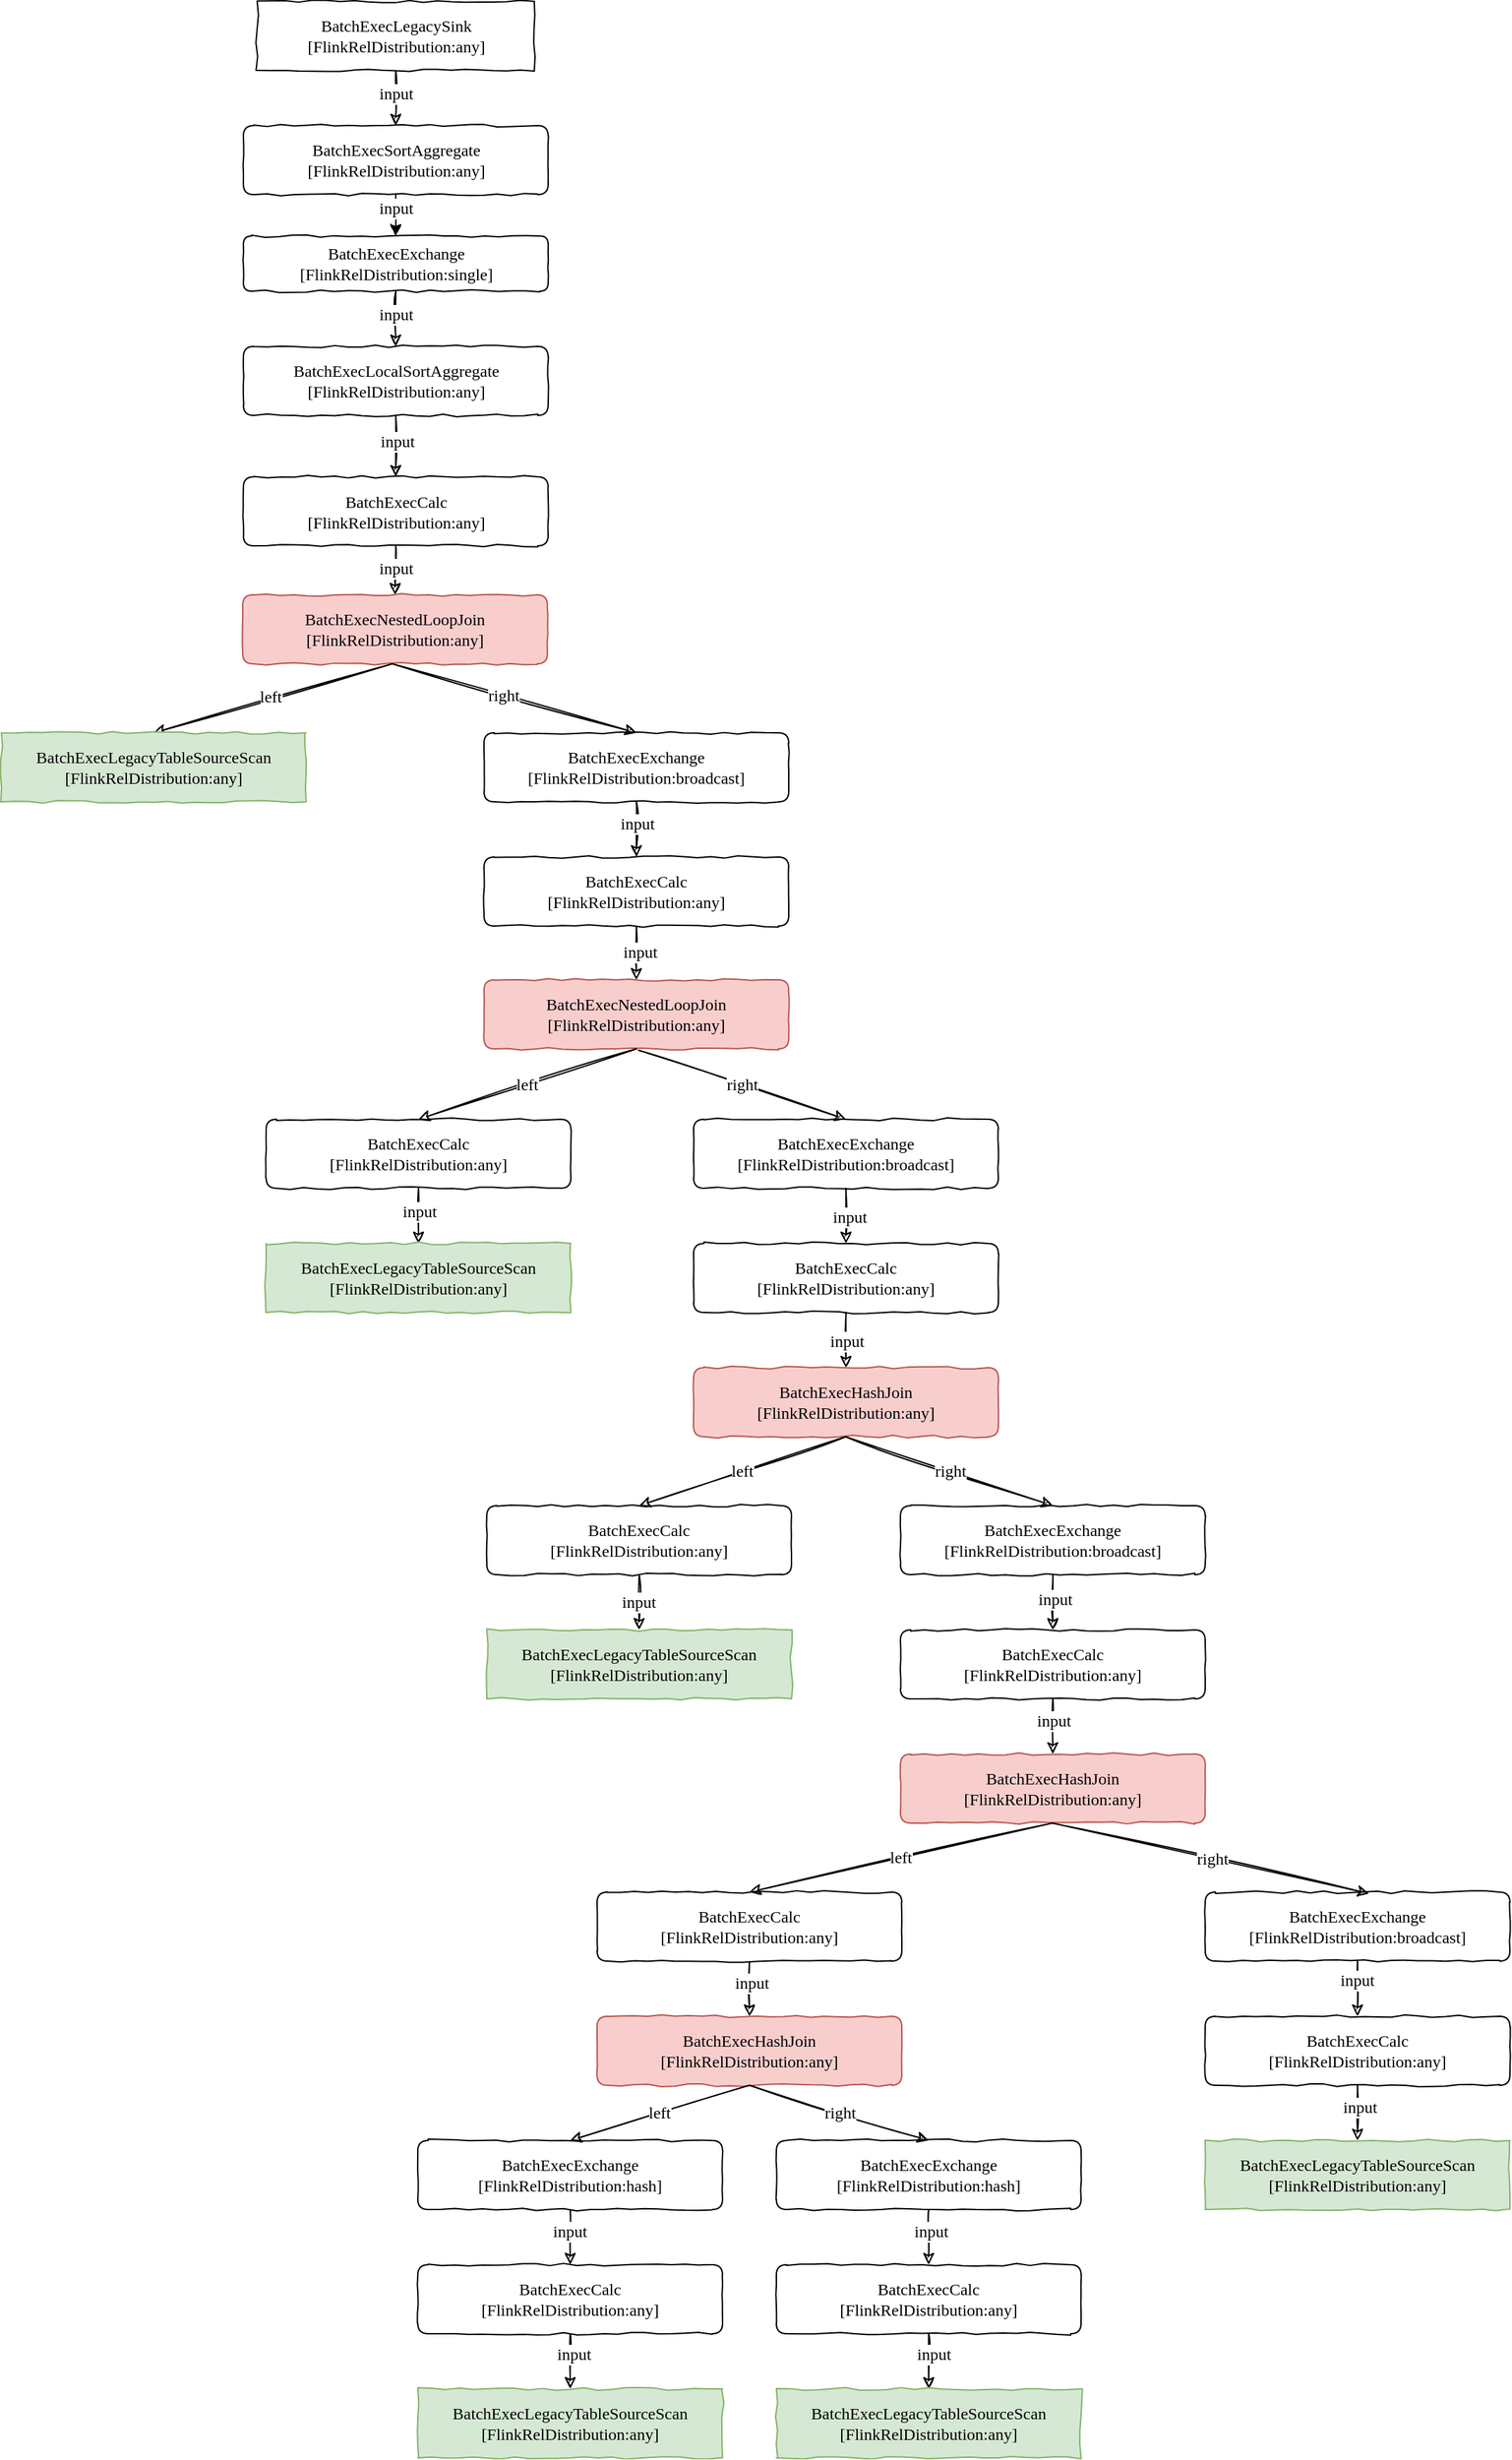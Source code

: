 <mxfile version="13.9.6" type="github">
  <diagram id="2O7FE7nw1M-nkVsBx9Zh" name="Page-1">
    <mxGraphModel dx="1426" dy="764" grid="1" gridSize="10" guides="1" tooltips="1" connect="1" arrows="1" fold="1" page="1" pageScale="1" pageWidth="827" pageHeight="1169" math="0" shadow="0">
      <root>
        <mxCell id="0" />
        <mxCell id="1" parent="0" />
        <mxCell id="u619u7Bk09ly1aYNOgYn-1" style="edgeStyle=orthogonalEdgeStyle;rounded=0;orthogonalLoop=1;jettySize=auto;html=1;exitX=0.5;exitY=1;exitDx=0;exitDy=0;fontFamily=Comic Sans MS;comic=1;sketch=1;" edge="1" parent="1" source="u619u7Bk09ly1aYNOgYn-3" target="u619u7Bk09ly1aYNOgYn-6">
          <mxGeometry relative="1" as="geometry" />
        </mxCell>
        <mxCell id="u619u7Bk09ly1aYNOgYn-2" value="input" style="edgeLabel;html=1;align=center;verticalAlign=middle;resizable=0;points=[];fontSize=12;fontFamily=Comic Sans MS;" vertex="1" connectable="0" parent="u619u7Bk09ly1aYNOgYn-1">
          <mxGeometry x="-0.15" relative="1" as="geometry">
            <mxPoint as="offset" />
          </mxGeometry>
        </mxCell>
        <mxCell id="u619u7Bk09ly1aYNOgYn-3" value="&lt;font&gt;BatchExecLegacySink&lt;br&gt;[FlinkRelDistribution:any]&lt;/font&gt;" style="rounded=0;whiteSpace=wrap;html=1;glass=0;comic=1;fontFamily=Comic Sans MS;" vertex="1" parent="1">
          <mxGeometry x="313.5" y="190" width="201" height="50" as="geometry" />
        </mxCell>
        <mxCell id="u619u7Bk09ly1aYNOgYn-4" style="edgeStyle=orthogonalEdgeStyle;rounded=0;orthogonalLoop=1;jettySize=auto;html=1;exitX=0.5;exitY=1;exitDx=0;exitDy=0;entryX=0.5;entryY=0;entryDx=0;entryDy=0;fontFamily=Comic Sans MS;comic=1;" edge="1" parent="1" source="u619u7Bk09ly1aYNOgYn-6" target="u619u7Bk09ly1aYNOgYn-9">
          <mxGeometry relative="1" as="geometry" />
        </mxCell>
        <mxCell id="u619u7Bk09ly1aYNOgYn-5" value="input" style="edgeLabel;html=1;align=center;verticalAlign=middle;resizable=0;points=[];fontSize=12;fontFamily=Comic Sans MS;" vertex="1" connectable="0" parent="u619u7Bk09ly1aYNOgYn-4">
          <mxGeometry x="-0.333" relative="1" as="geometry">
            <mxPoint as="offset" />
          </mxGeometry>
        </mxCell>
        <mxCell id="u619u7Bk09ly1aYNOgYn-6" value="&lt;span&gt;BatchExecSortAggregate&lt;br&gt;[FlinkRelDistribution:any]&lt;br&gt;&lt;/span&gt;" style="rounded=1;whiteSpace=wrap;html=1;comic=1;fontFamily=Comic Sans MS;" vertex="1" parent="1">
          <mxGeometry x="303.5" y="280" width="221" height="50" as="geometry" />
        </mxCell>
        <mxCell id="u619u7Bk09ly1aYNOgYn-7" style="edgeStyle=orthogonalEdgeStyle;rounded=0;orthogonalLoop=1;jettySize=auto;html=1;exitX=0.5;exitY=1;exitDx=0;exitDy=0;entryX=0.5;entryY=0;entryDx=0;entryDy=0;fontFamily=Comic Sans MS;comic=1;sketch=1;" edge="1" parent="1" source="u619u7Bk09ly1aYNOgYn-9" target="u619u7Bk09ly1aYNOgYn-12">
          <mxGeometry relative="1" as="geometry" />
        </mxCell>
        <mxCell id="u619u7Bk09ly1aYNOgYn-8" value="input" style="edgeLabel;html=1;align=center;verticalAlign=middle;resizable=0;points=[];fontSize=12;fontFamily=Comic Sans MS;" vertex="1" connectable="0" parent="u619u7Bk09ly1aYNOgYn-7">
          <mxGeometry x="-0.15" relative="1" as="geometry">
            <mxPoint as="offset" />
          </mxGeometry>
        </mxCell>
        <mxCell id="u619u7Bk09ly1aYNOgYn-9" value="&lt;span style=&quot;&quot;&gt;BatchExecExchange&lt;br&gt;[&lt;/span&gt;&lt;span style=&quot;&quot;&gt;FlinkRelDistribution:single&lt;/span&gt;&lt;span style=&quot;&quot;&gt;]&lt;br&gt;&lt;/span&gt;" style="rounded=1;whiteSpace=wrap;html=1;comic=1;fontFamily=Comic Sans MS;" vertex="1" parent="1">
          <mxGeometry x="303.5" y="360" width="221" height="40" as="geometry" />
        </mxCell>
        <mxCell id="u619u7Bk09ly1aYNOgYn-10" style="edgeStyle=orthogonalEdgeStyle;rounded=0;orthogonalLoop=1;jettySize=auto;html=1;exitX=0.5;exitY=1;exitDx=0;exitDy=0;entryX=0.5;entryY=0;entryDx=0;entryDy=0;fontFamily=Comic Sans MS;comic=1;sketch=1;" edge="1" parent="1" source="u619u7Bk09ly1aYNOgYn-12" target="u619u7Bk09ly1aYNOgYn-15">
          <mxGeometry relative="1" as="geometry" />
        </mxCell>
        <mxCell id="u619u7Bk09ly1aYNOgYn-11" value="input" style="edgeLabel;html=1;align=center;verticalAlign=middle;resizable=0;points=[];fontSize=12;fontFamily=Comic Sans MS;" vertex="1" connectable="0" parent="u619u7Bk09ly1aYNOgYn-10">
          <mxGeometry x="-0.146" y="1" relative="1" as="geometry">
            <mxPoint as="offset" />
          </mxGeometry>
        </mxCell>
        <mxCell id="u619u7Bk09ly1aYNOgYn-12" value="&lt;span&gt;BatchExecLocalSortAggregate&lt;br&gt;[FlinkRelDistribution:any]&lt;br&gt;&lt;/span&gt;" style="rounded=1;whiteSpace=wrap;html=1;comic=1;fontFamily=Comic Sans MS;" vertex="1" parent="1">
          <mxGeometry x="303.5" y="440" width="221" height="50" as="geometry" />
        </mxCell>
        <mxCell id="u619u7Bk09ly1aYNOgYn-13" style="edgeStyle=orthogonalEdgeStyle;rounded=0;orthogonalLoop=1;jettySize=auto;html=1;exitX=0.5;exitY=1;exitDx=0;exitDy=0;entryX=0.5;entryY=0;entryDx=0;entryDy=0;fontFamily=Comic Sans MS;comic=1;sketch=1;" edge="1" parent="1" source="u619u7Bk09ly1aYNOgYn-15" target="u619u7Bk09ly1aYNOgYn-17">
          <mxGeometry relative="1" as="geometry" />
        </mxCell>
        <mxCell id="u619u7Bk09ly1aYNOgYn-14" value="input" style="edgeLabel;html=1;align=center;verticalAlign=middle;resizable=0;points=[];fontSize=12;fontFamily=Comic Sans MS;" vertex="1" connectable="0" parent="u619u7Bk09ly1aYNOgYn-13">
          <mxGeometry x="-0.127" relative="1" as="geometry">
            <mxPoint y="1" as="offset" />
          </mxGeometry>
        </mxCell>
        <mxCell id="u619u7Bk09ly1aYNOgYn-15" value="&lt;span&gt;BatchExecCalc&lt;br&gt;[FlinkRelDistribution:any]&lt;br&gt;&lt;/span&gt;" style="rounded=1;whiteSpace=wrap;html=1;comic=1;fontFamily=Comic Sans MS;" vertex="1" parent="1">
          <mxGeometry x="303.5" y="534.5" width="221" height="50" as="geometry" />
        </mxCell>
        <mxCell id="u619u7Bk09ly1aYNOgYn-17" value="&lt;span&gt;BatchExecNestedLoopJoin&lt;br&gt;[&lt;/span&gt;&lt;span&gt;FlinkRelDistribution:any&lt;/span&gt;&lt;span&gt;]&lt;/span&gt;&lt;span&gt;&lt;br&gt;&lt;/span&gt;" style="rounded=1;whiteSpace=wrap;html=1;comic=1;fontFamily=Comic Sans MS;fillColor=#f8cecc;strokeColor=#b85450;" vertex="1" parent="1">
          <mxGeometry x="303" y="620" width="221" height="50" as="geometry" />
        </mxCell>
        <mxCell id="u619u7Bk09ly1aYNOgYn-28" value="" style="endArrow=classic;html=1;exitX=0.5;exitY=1;exitDx=0;exitDy=0;entryX=0.5;entryY=0;entryDx=0;entryDy=0;fontFamily=Comic Sans MS;comic=1;sketch=1;" edge="1" parent="1">
          <mxGeometry width="50" height="50" relative="1" as="geometry">
            <mxPoint x="411.5" y="670" as="sourcePoint" />
            <mxPoint x="238.5" y="720" as="targetPoint" />
          </mxGeometry>
        </mxCell>
        <mxCell id="u619u7Bk09ly1aYNOgYn-29" value="left" style="edgeLabel;html=1;align=center;verticalAlign=middle;resizable=0;points=[];fontSize=12;fontFamily=Comic Sans MS;" vertex="1" connectable="0" parent="u619u7Bk09ly1aYNOgYn-28">
          <mxGeometry x="0.018" y="-2" relative="1" as="geometry">
            <mxPoint as="offset" />
          </mxGeometry>
        </mxCell>
        <mxCell id="u619u7Bk09ly1aYNOgYn-30" style="edgeStyle=orthogonalEdgeStyle;rounded=0;orthogonalLoop=1;jettySize=auto;html=1;exitX=0.5;exitY=1;exitDx=0;exitDy=0;entryX=0.5;entryY=0;entryDx=0;entryDy=0;fontSize=12;fontFamily=Comic Sans MS;comic=1;sketch=1;" edge="1" parent="1" source="u619u7Bk09ly1aYNOgYn-32" target="u619u7Bk09ly1aYNOgYn-44">
          <mxGeometry relative="1" as="geometry" />
        </mxCell>
        <mxCell id="u619u7Bk09ly1aYNOgYn-31" value="input" style="edgeLabel;html=1;align=center;verticalAlign=middle;resizable=0;points=[];fontSize=12;fontFamily=Comic Sans MS;" vertex="1" connectable="0" parent="u619u7Bk09ly1aYNOgYn-30">
          <mxGeometry x="-0.2" relative="1" as="geometry">
            <mxPoint as="offset" />
          </mxGeometry>
        </mxCell>
        <mxCell id="u619u7Bk09ly1aYNOgYn-32" value="&lt;span&gt;BatchExecExchange&lt;br&gt;[&lt;/span&gt;&lt;span&gt;FlinkRelDistribution:broadcast&lt;/span&gt;&lt;span&gt;]&lt;/span&gt;&lt;span&gt;&lt;br&gt;&lt;/span&gt;" style="rounded=1;whiteSpace=wrap;html=1;comic=1;fontFamily=Comic Sans MS;" vertex="1" parent="1">
          <mxGeometry x="478" y="720" width="221" height="50" as="geometry" />
        </mxCell>
        <mxCell id="u619u7Bk09ly1aYNOgYn-33" value="" style="endArrow=classic;html=1;fontSize=12;exitX=0.5;exitY=1;exitDx=0;exitDy=0;entryX=0.5;entryY=0;entryDx=0;entryDy=0;fontFamily=Comic Sans MS;comic=1;sketch=1;" edge="1" parent="1" target="u619u7Bk09ly1aYNOgYn-32">
          <mxGeometry width="50" height="50" relative="1" as="geometry">
            <mxPoint x="411.5" y="670" as="sourcePoint" />
            <mxPoint x="478" y="670" as="targetPoint" />
          </mxGeometry>
        </mxCell>
        <mxCell id="u619u7Bk09ly1aYNOgYn-34" value="right" style="edgeLabel;html=1;align=center;verticalAlign=middle;resizable=0;points=[];fontSize=12;fontFamily=Comic Sans MS;" vertex="1" connectable="0" parent="u619u7Bk09ly1aYNOgYn-33">
          <mxGeometry x="-0.103" relative="1" as="geometry">
            <mxPoint x="1" as="offset" />
          </mxGeometry>
        </mxCell>
        <mxCell id="u619u7Bk09ly1aYNOgYn-41" value="&lt;span style=&quot;&quot;&gt;BatchExecLegacyTableSourceScan&lt;br&gt;[&lt;/span&gt;&lt;span style=&quot;&quot;&gt;FlinkRelDistribution:any&lt;/span&gt;&lt;span style=&quot;&quot;&gt;]&lt;/span&gt;&lt;span style=&quot;&quot;&gt;&lt;br&gt;&lt;/span&gt;" style="rounded=0;whiteSpace=wrap;html=1;comic=1;fontFamily=Comic Sans MS;fillColor=#d5e8d4;strokeColor=#82b366;" vertex="1" parent="1">
          <mxGeometry x="128" y="720" width="221" height="50" as="geometry" />
        </mxCell>
        <mxCell id="u619u7Bk09ly1aYNOgYn-42" value="" style="edgeStyle=orthogonalEdgeStyle;rounded=0;orthogonalLoop=1;jettySize=auto;html=1;fontSize=12;fontFamily=Comic Sans MS;comic=1;sketch=1;" edge="1" parent="1" source="u619u7Bk09ly1aYNOgYn-44" target="u619u7Bk09ly1aYNOgYn-47">
          <mxGeometry relative="1" as="geometry" />
        </mxCell>
        <mxCell id="u619u7Bk09ly1aYNOgYn-43" value="input" style="edgeLabel;html=1;align=center;verticalAlign=middle;resizable=0;points=[];fontSize=12;fontFamily=Comic Sans MS;" vertex="1" connectable="0" parent="u619u7Bk09ly1aYNOgYn-42">
          <mxGeometry x="0.024" y="2" relative="1" as="geometry">
            <mxPoint as="offset" />
          </mxGeometry>
        </mxCell>
        <mxCell id="u619u7Bk09ly1aYNOgYn-44" value="&lt;span&gt;BatchExecCalc&lt;br&gt;[&lt;/span&gt;&lt;span&gt;FlinkRelDistribution:any&lt;/span&gt;&lt;span&gt;]&lt;/span&gt;&lt;span&gt;&lt;br&gt;&lt;/span&gt;" style="rounded=1;whiteSpace=wrap;html=1;comic=1;fontFamily=Comic Sans MS;" vertex="1" parent="1">
          <mxGeometry x="478" y="810" width="221" height="50" as="geometry" />
        </mxCell>
        <mxCell id="u619u7Bk09ly1aYNOgYn-47" value="&lt;span&gt;BatchExecNestedLoopJoin&lt;br&gt;[&lt;/span&gt;&lt;span&gt;FlinkRelDistribution:any&lt;/span&gt;&lt;span&gt;]&lt;/span&gt;&lt;span&gt;&lt;br&gt;&lt;/span&gt;" style="rounded=1;whiteSpace=wrap;html=1;comic=1;fontFamily=Comic Sans MS;fillColor=#f8cecc;strokeColor=#b85450;" vertex="1" parent="1">
          <mxGeometry x="478" y="899" width="221" height="50" as="geometry" />
        </mxCell>
        <mxCell id="u619u7Bk09ly1aYNOgYn-66" style="edgeStyle=orthogonalEdgeStyle;rounded=0;sketch=1;orthogonalLoop=1;jettySize=auto;html=1;exitX=0.5;exitY=1;exitDx=0;exitDy=0;entryX=0.5;entryY=0;entryDx=0;entryDy=0;fontFamily=Comic Sans MS;fontSize=12;" edge="1" parent="1" source="u619u7Bk09ly1aYNOgYn-49" target="u619u7Bk09ly1aYNOgYn-65">
          <mxGeometry relative="1" as="geometry" />
        </mxCell>
        <mxCell id="u619u7Bk09ly1aYNOgYn-67" value="input" style="edgeLabel;html=1;align=center;verticalAlign=middle;resizable=0;points=[];fontSize=12;fontFamily=Comic Sans MS;" vertex="1" connectable="0" parent="u619u7Bk09ly1aYNOgYn-66">
          <mxGeometry x="-0.15" relative="1" as="geometry">
            <mxPoint as="offset" />
          </mxGeometry>
        </mxCell>
        <mxCell id="u619u7Bk09ly1aYNOgYn-49" value="&lt;span&gt;BatchExecCalc&lt;br&gt;[&lt;/span&gt;&lt;span&gt;FlinkRelDistribution:any&lt;/span&gt;&lt;span&gt;]&lt;/span&gt;&lt;span&gt;&lt;br&gt;&lt;/span&gt;" style="rounded=1;whiteSpace=wrap;html=1;comic=1;fontFamily=Comic Sans MS;" vertex="1" parent="1">
          <mxGeometry x="320" y="1000" width="221" height="50" as="geometry" />
        </mxCell>
        <mxCell id="u619u7Bk09ly1aYNOgYn-51" value="" style="endArrow=classic;html=1;exitX=0.5;exitY=1;exitDx=0;exitDy=0;entryX=0.5;entryY=0;entryDx=0;entryDy=0;sketch=1;" edge="1" parent="1" source="u619u7Bk09ly1aYNOgYn-47" target="u619u7Bk09ly1aYNOgYn-49">
          <mxGeometry width="50" height="50" relative="1" as="geometry">
            <mxPoint x="340" y="980" as="sourcePoint" />
            <mxPoint x="390" y="930" as="targetPoint" />
          </mxGeometry>
        </mxCell>
        <mxCell id="u619u7Bk09ly1aYNOgYn-55" value="left" style="edgeLabel;html=1;align=center;verticalAlign=middle;resizable=0;points=[];fontSize=12;fontFamily=Comic Sans MS;" vertex="1" connectable="0" parent="u619u7Bk09ly1aYNOgYn-51">
          <mxGeometry x="0.008" relative="1" as="geometry">
            <mxPoint as="offset" />
          </mxGeometry>
        </mxCell>
        <mxCell id="u619u7Bk09ly1aYNOgYn-54" value="&lt;span&gt;BatchExecExchange&lt;br&gt;[&lt;/span&gt;&lt;span&gt;FlinkRelDistribution:broadcast&lt;/span&gt;&lt;span&gt;]&lt;/span&gt;&lt;span&gt;&lt;br&gt;&lt;/span&gt;" style="rounded=1;whiteSpace=wrap;html=1;comic=1;fontFamily=Comic Sans MS;" vertex="1" parent="1">
          <mxGeometry x="630" y="1000" width="221" height="50" as="geometry" />
        </mxCell>
        <mxCell id="u619u7Bk09ly1aYNOgYn-58" value="right" style="endArrow=classic;html=1;fontFamily=Comic Sans MS;fontSize=12;entryX=0.5;entryY=0;entryDx=0;entryDy=0;sketch=1;" edge="1" parent="1" target="u619u7Bk09ly1aYNOgYn-54">
          <mxGeometry width="50" height="50" relative="1" as="geometry">
            <mxPoint x="590" y="950" as="sourcePoint" />
            <mxPoint x="620" y="990" as="targetPoint" />
          </mxGeometry>
        </mxCell>
        <mxCell id="u619u7Bk09ly1aYNOgYn-59" value="&lt;span&gt;BatchExecCalc&lt;br&gt;[&lt;/span&gt;&lt;span&gt;FlinkRelDistribution:any&lt;/span&gt;&lt;span&gt;]&lt;/span&gt;&lt;span&gt;&lt;br&gt;&lt;/span&gt;" style="rounded=1;whiteSpace=wrap;html=1;comic=1;fontFamily=Comic Sans MS;" vertex="1" parent="1">
          <mxGeometry x="630" y="1090" width="221" height="50" as="geometry" />
        </mxCell>
        <mxCell id="u619u7Bk09ly1aYNOgYn-60" value="" style="edgeStyle=orthogonalEdgeStyle;rounded=0;orthogonalLoop=1;jettySize=auto;html=1;fontSize=12;fontFamily=Comic Sans MS;comic=1;exitX=0.5;exitY=1;exitDx=0;exitDy=0;sketch=1;" edge="1" parent="1" source="u619u7Bk09ly1aYNOgYn-54" target="u619u7Bk09ly1aYNOgYn-59">
          <mxGeometry relative="1" as="geometry">
            <mxPoint x="598.5" y="870" as="sourcePoint" />
            <mxPoint x="598.5" y="909" as="targetPoint" />
          </mxGeometry>
        </mxCell>
        <mxCell id="u619u7Bk09ly1aYNOgYn-61" value="input" style="edgeLabel;html=1;align=center;verticalAlign=middle;resizable=0;points=[];fontSize=12;fontFamily=Comic Sans MS;" vertex="1" connectable="0" parent="u619u7Bk09ly1aYNOgYn-60">
          <mxGeometry x="0.024" y="2" relative="1" as="geometry">
            <mxPoint as="offset" />
          </mxGeometry>
        </mxCell>
        <mxCell id="u619u7Bk09ly1aYNOgYn-62" value="&lt;span style=&quot;&quot;&gt;BatchExecHashJoin&lt;br&gt;[&lt;/span&gt;&lt;span style=&quot;&quot;&gt;FlinkRelDistribution:any&lt;/span&gt;&lt;span style=&quot;&quot;&gt;]&lt;/span&gt;&lt;span style=&quot;&quot;&gt;&lt;br&gt;&lt;/span&gt;" style="rounded=1;whiteSpace=wrap;html=1;comic=1;fontFamily=Comic Sans MS;fillColor=#f8cecc;strokeColor=#b85450;" vertex="1" parent="1">
          <mxGeometry x="630" y="1180" width="221" height="50" as="geometry" />
        </mxCell>
        <mxCell id="u619u7Bk09ly1aYNOgYn-63" value="" style="edgeStyle=orthogonalEdgeStyle;rounded=0;orthogonalLoop=1;jettySize=auto;html=1;fontSize=12;fontFamily=Comic Sans MS;comic=1;exitX=0.5;exitY=1;exitDx=0;exitDy=0;entryX=0.5;entryY=0;entryDx=0;entryDy=0;sketch=1;" edge="1" parent="1" source="u619u7Bk09ly1aYNOgYn-59" target="u619u7Bk09ly1aYNOgYn-62">
          <mxGeometry relative="1" as="geometry">
            <mxPoint x="750.5" y="1060" as="sourcePoint" />
            <mxPoint x="750.5" y="1100" as="targetPoint" />
          </mxGeometry>
        </mxCell>
        <mxCell id="u619u7Bk09ly1aYNOgYn-64" value="input" style="edgeLabel;html=1;align=center;verticalAlign=middle;resizable=0;points=[];fontSize=12;fontFamily=Comic Sans MS;" vertex="1" connectable="0" parent="u619u7Bk09ly1aYNOgYn-63">
          <mxGeometry x="0.024" y="2" relative="1" as="geometry">
            <mxPoint x="-2" as="offset" />
          </mxGeometry>
        </mxCell>
        <mxCell id="u619u7Bk09ly1aYNOgYn-65" value="&lt;span style=&quot;&quot;&gt;BatchExecLegacyTableSourceScan&lt;br&gt;[&lt;/span&gt;&lt;span style=&quot;&quot;&gt;FlinkRelDistribution:any&lt;/span&gt;&lt;span style=&quot;&quot;&gt;]&lt;/span&gt;&lt;span style=&quot;&quot;&gt;&lt;br&gt;&lt;/span&gt;" style="rounded=0;whiteSpace=wrap;html=1;comic=1;fontFamily=Comic Sans MS;fillColor=#d5e8d4;strokeColor=#82b366;" vertex="1" parent="1">
          <mxGeometry x="320" y="1090" width="221" height="50" as="geometry" />
        </mxCell>
        <mxCell id="u619u7Bk09ly1aYNOgYn-72" style="edgeStyle=orthogonalEdgeStyle;rounded=0;sketch=1;orthogonalLoop=1;jettySize=auto;html=1;exitX=0.5;exitY=1;exitDx=0;exitDy=0;entryX=0.5;entryY=0;entryDx=0;entryDy=0;fontFamily=Comic Sans MS;fontSize=12;" edge="1" parent="1" source="u619u7Bk09ly1aYNOgYn-68" target="u619u7Bk09ly1aYNOgYn-71">
          <mxGeometry relative="1" as="geometry" />
        </mxCell>
        <mxCell id="u619u7Bk09ly1aYNOgYn-73" value="input" style="edgeLabel;html=1;align=center;verticalAlign=middle;resizable=0;points=[];fontSize=12;fontFamily=Comic Sans MS;" vertex="1" connectable="0" parent="u619u7Bk09ly1aYNOgYn-72">
          <mxGeometry y="-1" relative="1" as="geometry">
            <mxPoint as="offset" />
          </mxGeometry>
        </mxCell>
        <mxCell id="u619u7Bk09ly1aYNOgYn-68" value="&lt;span&gt;BatchExecCalc&lt;br&gt;[&lt;/span&gt;&lt;span&gt;FlinkRelDistribution:any&lt;/span&gt;&lt;span&gt;]&lt;/span&gt;&lt;span&gt;&lt;br&gt;&lt;/span&gt;" style="rounded=1;whiteSpace=wrap;html=1;comic=1;fontFamily=Comic Sans MS;" vertex="1" parent="1">
          <mxGeometry x="480" y="1280" width="221" height="50" as="geometry" />
        </mxCell>
        <mxCell id="u619u7Bk09ly1aYNOgYn-69" value="" style="endArrow=classic;html=1;exitX=0.5;exitY=1;exitDx=0;exitDy=0;entryX=0.5;entryY=0;entryDx=0;entryDy=0;sketch=1;" edge="1" parent="1" source="u619u7Bk09ly1aYNOgYn-62" target="u619u7Bk09ly1aYNOgYn-68">
          <mxGeometry width="50" height="50" relative="1" as="geometry">
            <mxPoint x="598.5" y="959" as="sourcePoint" />
            <mxPoint x="440.5" y="1010" as="targetPoint" />
          </mxGeometry>
        </mxCell>
        <mxCell id="u619u7Bk09ly1aYNOgYn-70" value="left" style="edgeLabel;html=1;align=center;verticalAlign=middle;resizable=0;points=[];fontSize=12;fontFamily=Comic Sans MS;" vertex="1" connectable="0" parent="u619u7Bk09ly1aYNOgYn-69">
          <mxGeometry x="0.008" relative="1" as="geometry">
            <mxPoint as="offset" />
          </mxGeometry>
        </mxCell>
        <mxCell id="u619u7Bk09ly1aYNOgYn-71" value="&lt;span style=&quot;&quot;&gt;BatchExecLegacyTableSourceScan&lt;br&gt;[&lt;/span&gt;&lt;span style=&quot;&quot;&gt;FlinkRelDistribution:any&lt;/span&gt;&lt;span style=&quot;&quot;&gt;]&lt;/span&gt;&lt;span style=&quot;&quot;&gt;&lt;br&gt;&lt;/span&gt;" style="rounded=0;whiteSpace=wrap;html=1;comic=1;fontFamily=Comic Sans MS;fillColor=#d5e8d4;strokeColor=#82b366;" vertex="1" parent="1">
          <mxGeometry x="480" y="1370" width="221" height="50" as="geometry" />
        </mxCell>
        <mxCell id="u619u7Bk09ly1aYNOgYn-80" style="edgeStyle=orthogonalEdgeStyle;rounded=0;sketch=1;orthogonalLoop=1;jettySize=auto;html=1;exitX=0.5;exitY=1;exitDx=0;exitDy=0;entryX=0.5;entryY=0;entryDx=0;entryDy=0;fontFamily=Comic Sans MS;fontSize=12;" edge="1" parent="1" source="u619u7Bk09ly1aYNOgYn-74" target="u619u7Bk09ly1aYNOgYn-79">
          <mxGeometry relative="1" as="geometry" />
        </mxCell>
        <mxCell id="u619u7Bk09ly1aYNOgYn-81" value="input" style="edgeLabel;html=1;align=center;verticalAlign=middle;resizable=0;points=[];fontSize=12;fontFamily=Comic Sans MS;" vertex="1" connectable="0" parent="u619u7Bk09ly1aYNOgYn-80">
          <mxGeometry x="-0.1" y="1" relative="1" as="geometry">
            <mxPoint as="offset" />
          </mxGeometry>
        </mxCell>
        <mxCell id="u619u7Bk09ly1aYNOgYn-74" value="&lt;span&gt;BatchExecExchange&lt;br&gt;[&lt;/span&gt;&lt;span&gt;FlinkRelDistribution:broadcast&lt;/span&gt;&lt;span&gt;]&lt;/span&gt;&lt;span&gt;&lt;br&gt;&lt;/span&gt;" style="rounded=1;whiteSpace=wrap;html=1;comic=1;fontFamily=Comic Sans MS;" vertex="1" parent="1">
          <mxGeometry x="780" y="1280" width="221" height="50" as="geometry" />
        </mxCell>
        <mxCell id="u619u7Bk09ly1aYNOgYn-75" value="" style="endArrow=classic;html=1;sketch=1;entryX=0.5;entryY=0;entryDx=0;entryDy=0;" edge="1" parent="1" target="u619u7Bk09ly1aYNOgYn-74">
          <mxGeometry width="50" height="50" relative="1" as="geometry">
            <mxPoint x="740" y="1230" as="sourcePoint" />
            <mxPoint x="600.5" y="1290" as="targetPoint" />
          </mxGeometry>
        </mxCell>
        <mxCell id="u619u7Bk09ly1aYNOgYn-76" value="right" style="edgeLabel;html=1;align=center;verticalAlign=middle;resizable=0;points=[];fontSize=12;fontFamily=Comic Sans MS;" vertex="1" connectable="0" parent="u619u7Bk09ly1aYNOgYn-75">
          <mxGeometry x="0.008" relative="1" as="geometry">
            <mxPoint as="offset" />
          </mxGeometry>
        </mxCell>
        <mxCell id="u619u7Bk09ly1aYNOgYn-83" style="edgeStyle=orthogonalEdgeStyle;rounded=0;sketch=1;orthogonalLoop=1;jettySize=auto;html=1;exitX=0.5;exitY=1;exitDx=0;exitDy=0;entryX=0.5;entryY=0;entryDx=0;entryDy=0;fontFamily=Comic Sans MS;fontSize=12;" edge="1" parent="1" source="u619u7Bk09ly1aYNOgYn-79" target="u619u7Bk09ly1aYNOgYn-82">
          <mxGeometry relative="1" as="geometry" />
        </mxCell>
        <mxCell id="u619u7Bk09ly1aYNOgYn-84" value="input" style="edgeLabel;html=1;align=center;verticalAlign=middle;resizable=0;points=[];fontSize=12;fontFamily=Comic Sans MS;" vertex="1" connectable="0" parent="u619u7Bk09ly1aYNOgYn-83">
          <mxGeometry x="-0.2" relative="1" as="geometry">
            <mxPoint as="offset" />
          </mxGeometry>
        </mxCell>
        <mxCell id="u619u7Bk09ly1aYNOgYn-79" value="&lt;span&gt;BatchExecCalc&lt;br&gt;[&lt;/span&gt;&lt;span&gt;FlinkRelDistribution:any&lt;/span&gt;&lt;span&gt;]&lt;/span&gt;&lt;span&gt;&lt;br&gt;&lt;/span&gt;" style="rounded=1;whiteSpace=wrap;html=1;comic=1;fontFamily=Comic Sans MS;" vertex="1" parent="1">
          <mxGeometry x="780" y="1370" width="221" height="50" as="geometry" />
        </mxCell>
        <mxCell id="u619u7Bk09ly1aYNOgYn-82" value="&lt;span style=&quot;&quot;&gt;BatchExecHashJoin&lt;br&gt;[&lt;/span&gt;&lt;span style=&quot;&quot;&gt;FlinkRelDistribution:any&lt;/span&gt;&lt;span style=&quot;&quot;&gt;]&lt;/span&gt;&lt;span style=&quot;&quot;&gt;&lt;br&gt;&lt;/span&gt;" style="rounded=1;whiteSpace=wrap;html=1;comic=1;fontFamily=Comic Sans MS;fillColor=#f8cecc;strokeColor=#b85450;" vertex="1" parent="1">
          <mxGeometry x="780" y="1460" width="221" height="50" as="geometry" />
        </mxCell>
        <mxCell id="u619u7Bk09ly1aYNOgYn-106" style="edgeStyle=orthogonalEdgeStyle;rounded=0;sketch=1;orthogonalLoop=1;jettySize=auto;html=1;exitX=0.5;exitY=1;exitDx=0;exitDy=0;entryX=0.5;entryY=0;entryDx=0;entryDy=0;fontFamily=Comic Sans MS;fontSize=12;" edge="1" parent="1" source="u619u7Bk09ly1aYNOgYn-88" target="u619u7Bk09ly1aYNOgYn-105">
          <mxGeometry relative="1" as="geometry" />
        </mxCell>
        <mxCell id="u619u7Bk09ly1aYNOgYn-107" value="input" style="edgeLabel;html=1;align=center;verticalAlign=middle;resizable=0;points=[];fontSize=12;fontFamily=Comic Sans MS;" vertex="1" connectable="0" parent="u619u7Bk09ly1aYNOgYn-106">
          <mxGeometry x="-0.2" y="1" relative="1" as="geometry">
            <mxPoint as="offset" />
          </mxGeometry>
        </mxCell>
        <mxCell id="u619u7Bk09ly1aYNOgYn-88" value="&lt;span&gt;BatchExecCalc&lt;br&gt;[&lt;/span&gt;&lt;span&gt;FlinkRelDistribution:any&lt;/span&gt;&lt;span&gt;]&lt;/span&gt;&lt;span&gt;&lt;br&gt;&lt;/span&gt;" style="rounded=1;whiteSpace=wrap;html=1;comic=1;fontFamily=Comic Sans MS;" vertex="1" parent="1">
          <mxGeometry x="560" y="1560" width="221" height="50" as="geometry" />
        </mxCell>
        <mxCell id="u619u7Bk09ly1aYNOgYn-90" value="" style="endArrow=classic;html=1;exitX=0.5;exitY=1;exitDx=0;exitDy=0;entryX=0.5;entryY=0;entryDx=0;entryDy=0;sketch=1;" edge="1" parent="1" source="u619u7Bk09ly1aYNOgYn-82" target="u619u7Bk09ly1aYNOgYn-88">
          <mxGeometry width="50" height="50" relative="1" as="geometry">
            <mxPoint x="810.5" y="1510" as="sourcePoint" />
            <mxPoint x="520.5" y="1290" as="targetPoint" />
          </mxGeometry>
        </mxCell>
        <mxCell id="u619u7Bk09ly1aYNOgYn-91" value="left" style="edgeLabel;html=1;align=center;verticalAlign=middle;resizable=0;points=[];fontSize=12;fontFamily=Comic Sans MS;" vertex="1" connectable="0" parent="u619u7Bk09ly1aYNOgYn-90">
          <mxGeometry x="0.008" relative="1" as="geometry">
            <mxPoint as="offset" />
          </mxGeometry>
        </mxCell>
        <mxCell id="u619u7Bk09ly1aYNOgYn-99" style="edgeStyle=orthogonalEdgeStyle;rounded=0;sketch=1;orthogonalLoop=1;jettySize=auto;html=1;exitX=0.5;exitY=1;exitDx=0;exitDy=0;entryX=0.5;entryY=0;entryDx=0;entryDy=0;fontFamily=Comic Sans MS;fontSize=12;" edge="1" parent="1" source="u619u7Bk09ly1aYNOgYn-94" target="u619u7Bk09ly1aYNOgYn-98">
          <mxGeometry relative="1" as="geometry" />
        </mxCell>
        <mxCell id="u619u7Bk09ly1aYNOgYn-100" value="input" style="edgeLabel;html=1;align=center;verticalAlign=middle;resizable=0;points=[];fontSize=12;fontFamily=Comic Sans MS;" vertex="1" connectable="0" parent="u619u7Bk09ly1aYNOgYn-99">
          <mxGeometry x="-0.3" y="-1" relative="1" as="geometry">
            <mxPoint as="offset" />
          </mxGeometry>
        </mxCell>
        <mxCell id="u619u7Bk09ly1aYNOgYn-94" value="&lt;span&gt;BatchExecExchange&lt;br&gt;[&lt;/span&gt;&lt;span&gt;FlinkRelDistribution:broadcast&lt;/span&gt;&lt;span&gt;]&lt;/span&gt;&lt;span&gt;&lt;br&gt;&lt;/span&gt;" style="rounded=1;whiteSpace=wrap;html=1;comic=1;fontFamily=Comic Sans MS;" vertex="1" parent="1">
          <mxGeometry x="1001" y="1560" width="221" height="50" as="geometry" />
        </mxCell>
        <mxCell id="u619u7Bk09ly1aYNOgYn-96" value="" style="endArrow=classic;html=1;entryX=0.538;entryY=0.02;entryDx=0;entryDy=0;sketch=1;entryPerimeter=0;" edge="1" parent="1" target="u619u7Bk09ly1aYNOgYn-94">
          <mxGeometry width="50" height="50" relative="1" as="geometry">
            <mxPoint x="890" y="1510" as="sourcePoint" />
            <mxPoint x="760.5" y="1570" as="targetPoint" />
          </mxGeometry>
        </mxCell>
        <mxCell id="u619u7Bk09ly1aYNOgYn-97" value="right" style="edgeLabel;html=1;align=center;verticalAlign=middle;resizable=0;points=[];fontSize=12;fontFamily=Comic Sans MS;" vertex="1" connectable="0" parent="u619u7Bk09ly1aYNOgYn-96">
          <mxGeometry x="0.008" relative="1" as="geometry">
            <mxPoint as="offset" />
          </mxGeometry>
        </mxCell>
        <mxCell id="u619u7Bk09ly1aYNOgYn-103" style="edgeStyle=orthogonalEdgeStyle;rounded=0;sketch=1;orthogonalLoop=1;jettySize=auto;html=1;exitX=0.5;exitY=1;exitDx=0;exitDy=0;entryX=0.5;entryY=0;entryDx=0;entryDy=0;fontFamily=Comic Sans MS;fontSize=12;" edge="1" parent="1" source="u619u7Bk09ly1aYNOgYn-98" target="u619u7Bk09ly1aYNOgYn-102">
          <mxGeometry relative="1" as="geometry" />
        </mxCell>
        <mxCell id="u619u7Bk09ly1aYNOgYn-104" value="input" style="edgeLabel;html=1;align=center;verticalAlign=middle;resizable=0;points=[];fontSize=12;fontFamily=Comic Sans MS;" vertex="1" connectable="0" parent="u619u7Bk09ly1aYNOgYn-103">
          <mxGeometry x="-0.2" y="1" relative="1" as="geometry">
            <mxPoint as="offset" />
          </mxGeometry>
        </mxCell>
        <mxCell id="u619u7Bk09ly1aYNOgYn-98" value="&lt;span&gt;BatchExecCalc&lt;br&gt;[&lt;/span&gt;&lt;span&gt;FlinkRelDistribution:any&lt;/span&gt;&lt;span&gt;]&lt;/span&gt;&lt;span&gt;&lt;br&gt;&lt;/span&gt;" style="rounded=1;whiteSpace=wrap;html=1;comic=1;fontFamily=Comic Sans MS;" vertex="1" parent="1">
          <mxGeometry x="1001" y="1650" width="221" height="50" as="geometry" />
        </mxCell>
        <mxCell id="u619u7Bk09ly1aYNOgYn-102" value="&lt;span style=&quot;&quot;&gt;BatchExecLegacyTableSourceScan&lt;br&gt;[&lt;/span&gt;&lt;span style=&quot;&quot;&gt;FlinkRelDistribution:any&lt;/span&gt;&lt;span style=&quot;&quot;&gt;]&lt;/span&gt;&lt;span style=&quot;&quot;&gt;&lt;br&gt;&lt;/span&gt;" style="rounded=0;whiteSpace=wrap;html=1;comic=1;fontFamily=Comic Sans MS;fillColor=#d5e8d4;strokeColor=#82b366;" vertex="1" parent="1">
          <mxGeometry x="1001" y="1740" width="221" height="50" as="geometry" />
        </mxCell>
        <mxCell id="u619u7Bk09ly1aYNOgYn-105" value="&lt;span style=&quot;&quot;&gt;BatchExecHashJoin&lt;br&gt;[&lt;/span&gt;&lt;span style=&quot;&quot;&gt;FlinkRelDistribution:any&lt;/span&gt;&lt;span style=&quot;&quot;&gt;]&lt;/span&gt;&lt;span style=&quot;&quot;&gt;&lt;br&gt;&lt;/span&gt;" style="rounded=1;whiteSpace=wrap;html=1;comic=1;fontFamily=Comic Sans MS;fillColor=#f8cecc;strokeColor=#b85450;" vertex="1" parent="1">
          <mxGeometry x="560" y="1650" width="221" height="50" as="geometry" />
        </mxCell>
        <mxCell id="u619u7Bk09ly1aYNOgYn-125" style="edgeStyle=orthogonalEdgeStyle;rounded=0;sketch=1;orthogonalLoop=1;jettySize=auto;html=1;exitX=0.5;exitY=1;exitDx=0;exitDy=0;entryX=0.5;entryY=0;entryDx=0;entryDy=0;fontFamily=Comic Sans MS;fontSize=12;" edge="1" parent="1" source="u619u7Bk09ly1aYNOgYn-108" target="u619u7Bk09ly1aYNOgYn-124">
          <mxGeometry relative="1" as="geometry" />
        </mxCell>
        <mxCell id="u619u7Bk09ly1aYNOgYn-126" value="input" style="edgeLabel;html=1;align=center;verticalAlign=middle;resizable=0;points=[];fontSize=12;fontFamily=Comic Sans MS;" vertex="1" connectable="0" parent="u619u7Bk09ly1aYNOgYn-125">
          <mxGeometry x="-0.2" y="1" relative="1" as="geometry">
            <mxPoint as="offset" />
          </mxGeometry>
        </mxCell>
        <mxCell id="u619u7Bk09ly1aYNOgYn-108" value="&lt;span&gt;BatchExecExchange&lt;br&gt;[&lt;/span&gt;&lt;span&gt;FlinkRelDistribution:hash&lt;/span&gt;&lt;span&gt;]&lt;/span&gt;&lt;span&gt;&lt;br&gt;&lt;/span&gt;" style="rounded=1;whiteSpace=wrap;html=1;comic=1;fontFamily=Comic Sans MS;" vertex="1" parent="1">
          <mxGeometry x="690" y="1740" width="221" height="50" as="geometry" />
        </mxCell>
        <mxCell id="u619u7Bk09ly1aYNOgYn-119" style="edgeStyle=orthogonalEdgeStyle;rounded=0;sketch=1;orthogonalLoop=1;jettySize=auto;html=1;exitX=0.5;exitY=1;exitDx=0;exitDy=0;entryX=0.5;entryY=0;entryDx=0;entryDy=0;fontFamily=Comic Sans MS;fontSize=12;" edge="1" parent="1" source="u619u7Bk09ly1aYNOgYn-109" target="u619u7Bk09ly1aYNOgYn-118">
          <mxGeometry relative="1" as="geometry" />
        </mxCell>
        <mxCell id="u619u7Bk09ly1aYNOgYn-120" value="input" style="edgeLabel;html=1;align=center;verticalAlign=middle;resizable=0;points=[];fontSize=12;fontFamily=Comic Sans MS;" vertex="1" connectable="0" parent="u619u7Bk09ly1aYNOgYn-119">
          <mxGeometry x="-0.2" y="-1" relative="1" as="geometry">
            <mxPoint as="offset" />
          </mxGeometry>
        </mxCell>
        <mxCell id="u619u7Bk09ly1aYNOgYn-109" value="&lt;span&gt;BatchExecExchange&lt;br&gt;[&lt;/span&gt;&lt;span&gt;FlinkRelDistribution:hash&lt;/span&gt;&lt;span&gt;]&lt;/span&gt;&lt;span&gt;&lt;br&gt;&lt;/span&gt;" style="rounded=1;whiteSpace=wrap;html=1;comic=1;fontFamily=Comic Sans MS;" vertex="1" parent="1">
          <mxGeometry x="430" y="1740" width="221" height="50" as="geometry" />
        </mxCell>
        <mxCell id="u619u7Bk09ly1aYNOgYn-112" value="" style="endArrow=classic;html=1;exitX=0.5;exitY=1;exitDx=0;exitDy=0;entryX=0.5;entryY=0;entryDx=0;entryDy=0;sketch=1;" edge="1" parent="1" source="u619u7Bk09ly1aYNOgYn-105" target="u619u7Bk09ly1aYNOgYn-109">
          <mxGeometry width="50" height="50" relative="1" as="geometry">
            <mxPoint x="820.5" y="1520" as="sourcePoint" />
            <mxPoint x="680.5" y="1570" as="targetPoint" />
          </mxGeometry>
        </mxCell>
        <mxCell id="u619u7Bk09ly1aYNOgYn-113" value="left" style="edgeLabel;html=1;align=center;verticalAlign=middle;resizable=0;points=[];fontSize=12;fontFamily=Comic Sans MS;" vertex="1" connectable="0" parent="u619u7Bk09ly1aYNOgYn-112">
          <mxGeometry x="0.008" relative="1" as="geometry">
            <mxPoint as="offset" />
          </mxGeometry>
        </mxCell>
        <mxCell id="u619u7Bk09ly1aYNOgYn-114" value="" style="endArrow=classic;html=1;entryX=0.5;entryY=0;entryDx=0;entryDy=0;sketch=1;exitX=0.5;exitY=1;exitDx=0;exitDy=0;" edge="1" parent="1" source="u619u7Bk09ly1aYNOgYn-105" target="u619u7Bk09ly1aYNOgYn-108">
          <mxGeometry width="50" height="50" relative="1" as="geometry">
            <mxPoint x="820" y="1520" as="sourcePoint" />
            <mxPoint x="1049.898" y="1571" as="targetPoint" />
          </mxGeometry>
        </mxCell>
        <mxCell id="u619u7Bk09ly1aYNOgYn-115" value="right" style="edgeLabel;html=1;align=center;verticalAlign=middle;resizable=0;points=[];fontSize=12;fontFamily=Comic Sans MS;" vertex="1" connectable="0" parent="u619u7Bk09ly1aYNOgYn-114">
          <mxGeometry x="0.008" relative="1" as="geometry">
            <mxPoint as="offset" />
          </mxGeometry>
        </mxCell>
        <mxCell id="u619u7Bk09ly1aYNOgYn-122" style="edgeStyle=orthogonalEdgeStyle;rounded=0;sketch=1;orthogonalLoop=1;jettySize=auto;html=1;exitX=0.5;exitY=1;exitDx=0;exitDy=0;entryX=0.5;entryY=0;entryDx=0;entryDy=0;fontFamily=Comic Sans MS;fontSize=12;" edge="1" parent="1" source="u619u7Bk09ly1aYNOgYn-118" target="u619u7Bk09ly1aYNOgYn-121">
          <mxGeometry relative="1" as="geometry" />
        </mxCell>
        <mxCell id="u619u7Bk09ly1aYNOgYn-123" value="input" style="edgeLabel;html=1;align=center;verticalAlign=middle;resizable=0;points=[];fontSize=12;fontFamily=Comic Sans MS;" vertex="1" connectable="0" parent="u619u7Bk09ly1aYNOgYn-122">
          <mxGeometry x="-0.25" y="2" relative="1" as="geometry">
            <mxPoint as="offset" />
          </mxGeometry>
        </mxCell>
        <mxCell id="u619u7Bk09ly1aYNOgYn-118" value="&lt;span&gt;BatchExecCalc&lt;br&gt;[&lt;/span&gt;&lt;span&gt;FlinkRelDistribution:any&lt;/span&gt;&lt;span&gt;]&lt;/span&gt;&lt;span&gt;&lt;br&gt;&lt;/span&gt;" style="rounded=1;whiteSpace=wrap;html=1;comic=1;fontFamily=Comic Sans MS;" vertex="1" parent="1">
          <mxGeometry x="430" y="1830" width="221" height="50" as="geometry" />
        </mxCell>
        <mxCell id="u619u7Bk09ly1aYNOgYn-121" value="&lt;span style=&quot;&quot;&gt;BatchExecLegacyTableSourceScan&lt;br&gt;[&lt;/span&gt;&lt;span style=&quot;&quot;&gt;FlinkRelDistribution:any&lt;/span&gt;&lt;span style=&quot;&quot;&gt;]&lt;/span&gt;&lt;span style=&quot;&quot;&gt;&lt;br&gt;&lt;/span&gt;" style="rounded=0;whiteSpace=wrap;html=1;comic=1;fontFamily=Comic Sans MS;fillColor=#d5e8d4;strokeColor=#82b366;" vertex="1" parent="1">
          <mxGeometry x="430" y="1920" width="221" height="50" as="geometry" />
        </mxCell>
        <mxCell id="u619u7Bk09ly1aYNOgYn-129" style="edgeStyle=orthogonalEdgeStyle;rounded=0;sketch=1;orthogonalLoop=1;jettySize=auto;html=1;exitX=0.5;exitY=1;exitDx=0;exitDy=0;entryX=0.5;entryY=0;entryDx=0;entryDy=0;fontFamily=Comic Sans MS;fontSize=12;" edge="1" parent="1" source="u619u7Bk09ly1aYNOgYn-124" target="u619u7Bk09ly1aYNOgYn-128">
          <mxGeometry relative="1" as="geometry" />
        </mxCell>
        <mxCell id="u619u7Bk09ly1aYNOgYn-130" value="input" style="edgeLabel;html=1;align=center;verticalAlign=middle;resizable=0;points=[];fontSize=12;fontFamily=Comic Sans MS;" vertex="1" connectable="0" parent="u619u7Bk09ly1aYNOgYn-129">
          <mxGeometry x="-0.25" y="3" relative="1" as="geometry">
            <mxPoint as="offset" />
          </mxGeometry>
        </mxCell>
        <mxCell id="u619u7Bk09ly1aYNOgYn-124" value="&lt;span&gt;BatchExecCalc&lt;br&gt;[&lt;/span&gt;&lt;span&gt;FlinkRelDistribution:any&lt;/span&gt;&lt;span&gt;]&lt;/span&gt;&lt;span&gt;&lt;br&gt;&lt;/span&gt;" style="rounded=1;whiteSpace=wrap;html=1;comic=1;fontFamily=Comic Sans MS;" vertex="1" parent="1">
          <mxGeometry x="690" y="1830" width="221" height="50" as="geometry" />
        </mxCell>
        <mxCell id="u619u7Bk09ly1aYNOgYn-128" value="&lt;span style=&quot;&quot;&gt;BatchExecLegacyTableSourceScan&lt;br&gt;[&lt;/span&gt;&lt;span style=&quot;&quot;&gt;FlinkRelDistribution:any&lt;/span&gt;&lt;span style=&quot;&quot;&gt;]&lt;/span&gt;&lt;span style=&quot;&quot;&gt;&lt;br&gt;&lt;/span&gt;" style="rounded=0;whiteSpace=wrap;html=1;comic=1;fontFamily=Comic Sans MS;fillColor=#d5e8d4;strokeColor=#82b366;" vertex="1" parent="1">
          <mxGeometry x="690" y="1920" width="221" height="50" as="geometry" />
        </mxCell>
      </root>
    </mxGraphModel>
  </diagram>
</mxfile>
